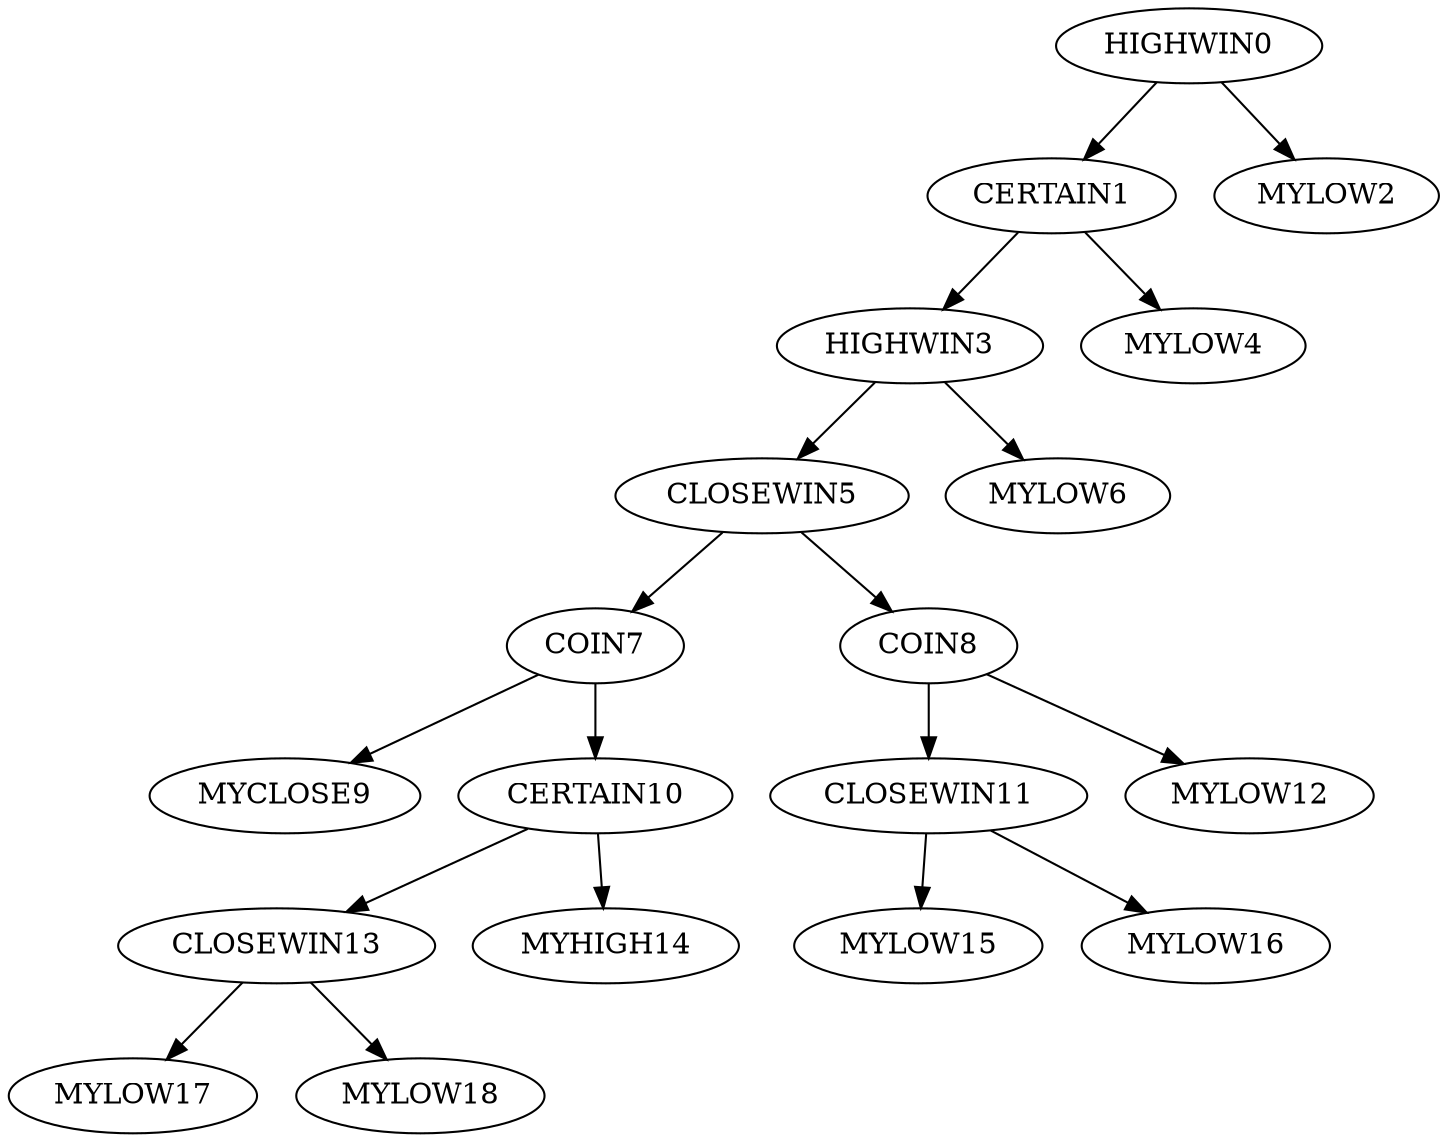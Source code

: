 digraph T {
	HIGHWIN0 -> CERTAIN1;
	HIGHWIN0 -> MYLOW2;
	CERTAIN1 -> HIGHWIN3;
	CERTAIN1 -> MYLOW4;
	HIGHWIN3 -> CLOSEWIN5;
	HIGHWIN3 -> MYLOW6;
	CLOSEWIN5 -> COIN7;
	CLOSEWIN5 -> COIN8;
	COIN7 -> MYCLOSE9;
	COIN7 -> CERTAIN10;
	COIN8 -> CLOSEWIN11;
	COIN8 -> MYLOW12;
	CERTAIN10 -> CLOSEWIN13;
	CERTAIN10 -> MYHIGH14;
	CLOSEWIN11 -> MYLOW15;
	CLOSEWIN11 -> MYLOW16;
	CLOSEWIN13 -> MYLOW17;
	CLOSEWIN13 -> MYLOW18;
}